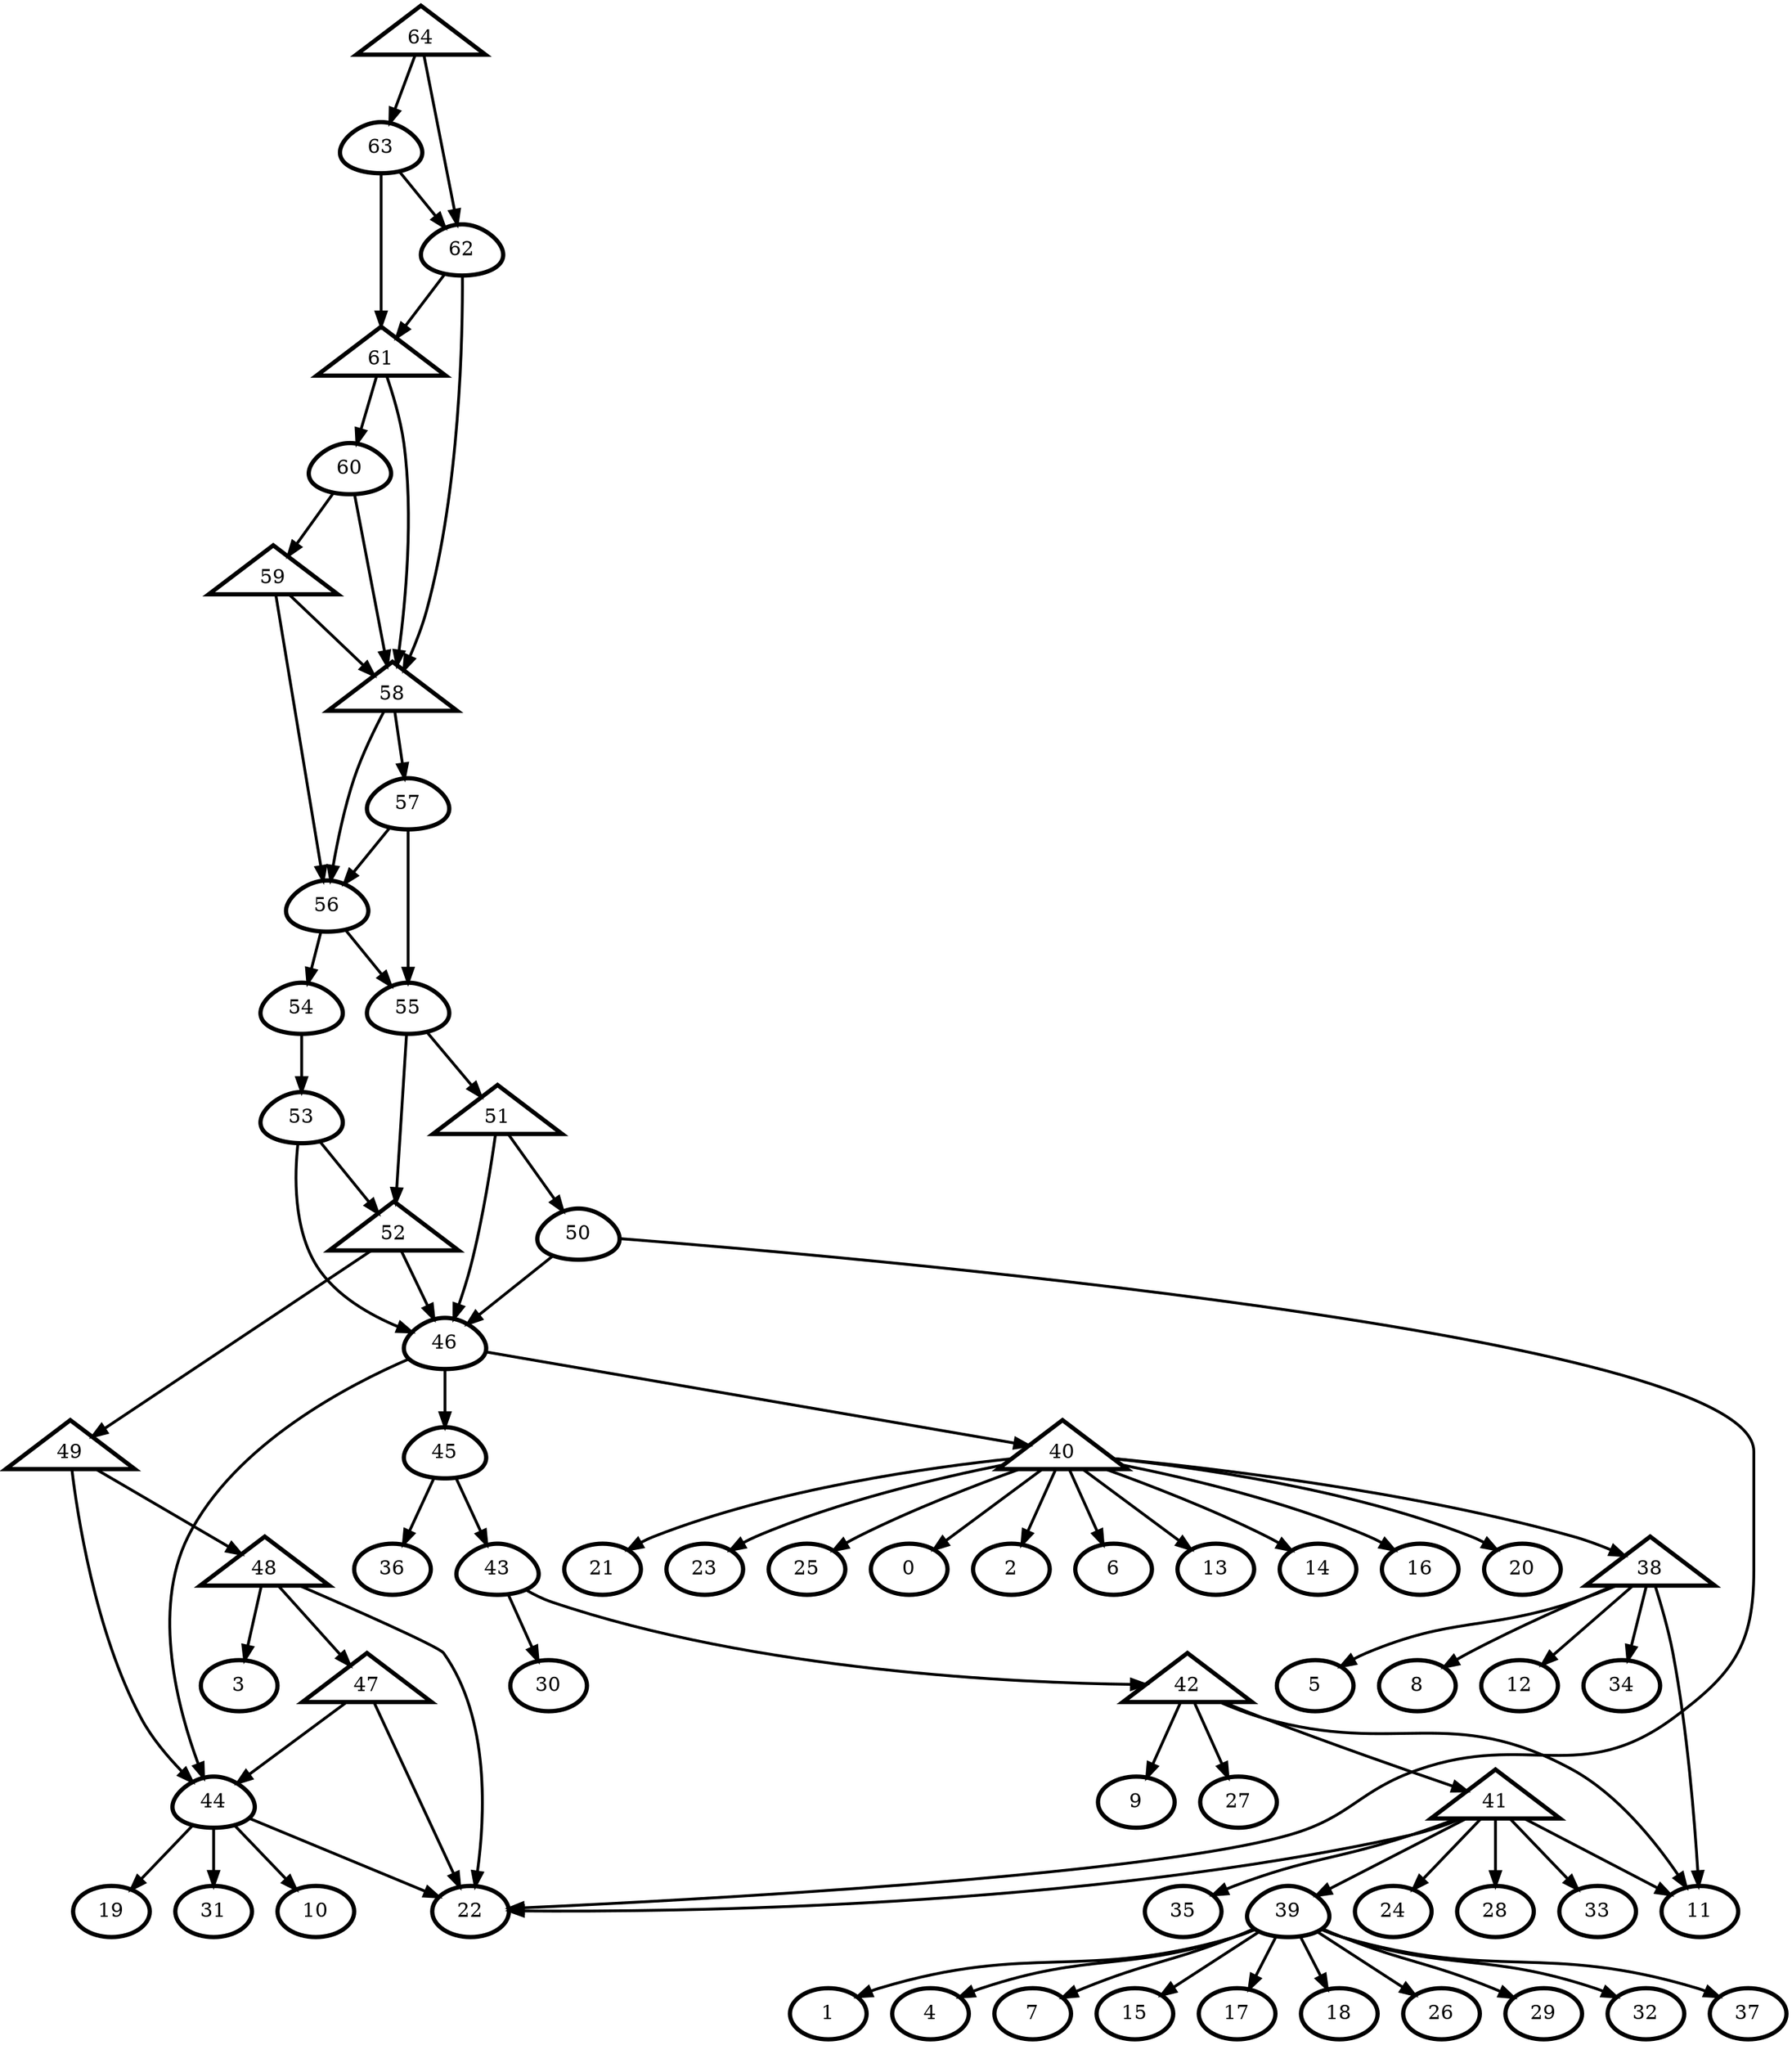 digraph G {
    0 [penwidth=3,label="0"]
    1 [penwidth=3,label="1"]
    2 [penwidth=3,label="2"]
    3 [penwidth=3,label="3"]
    4 [penwidth=3,label="4"]
    5 [penwidth=3,label="5"]
    6 [penwidth=3,label="6"]
    7 [penwidth=3,label="7"]
    8 [penwidth=3,label="8"]
    9 [penwidth=3,label="9"]
    10 [penwidth=3,label="10"]
    11 [penwidth=3,label="11"]
    12 [penwidth=3,label="12"]
    13 [penwidth=3,label="13"]
    14 [penwidth=3,label="14"]
    15 [penwidth=3,label="15"]
    16 [penwidth=3,label="16"]
    17 [penwidth=3,label="17"]
    18 [penwidth=3,label="18"]
    19 [penwidth=3,label="19"]
    20 [penwidth=3,label="20"]
    21 [penwidth=3,label="21"]
    22 [penwidth=3,label="22"]
    23 [penwidth=3,label="23"]
    24 [penwidth=3,label="24"]
    25 [penwidth=3,label="25"]
    26 [penwidth=3,label="26"]
    27 [penwidth=3,label="27"]
    28 [penwidth=3,label="28"]
    29 [penwidth=3,label="29"]
    30 [penwidth=3,label="30"]
    31 [penwidth=3,label="31"]
    32 [penwidth=3,label="32"]
    33 [penwidth=3,label="33"]
    34 [penwidth=3,label="34"]
    35 [penwidth=3,label="35"]
    36 [penwidth=3,label="36"]
    37 [penwidth=3,label="37"]
    38 [penwidth=3,label="39",shape = "egg"]
    39 [penwidth=3,label="43",shape = "egg"]
    40 [penwidth=3,label="44",shape = "egg"]
    41 [penwidth=3,label="45",shape = "egg"]
    42 [penwidth=3,label="46",shape = "egg"]
    43 [penwidth=3,label="50",shape = "egg"]
    44 [penwidth=3,label="53",shape = "egg"]
    45 [penwidth=3,label="54",shape = "egg"]
    46 [penwidth=3,label="55",shape = "egg"]
    47 [penwidth=3,label="56",shape = "egg"]
    48 [penwidth=3,label="57",shape = "egg"]
    49 [penwidth=3,label="60",shape = "egg"]
    50 [penwidth=3,label="62",shape = "egg"]
    51 [penwidth=3,label="63",shape = "egg"]
    52 [penwidth=3,label="38",shape = "triangle"]
    53 [penwidth=3,label="40",shape = "triangle"]
    54 [penwidth=3,label="41",shape = "triangle"]
    55 [penwidth=3,label="42",shape = "triangle"]
    56 [penwidth=3,label="47",shape = "triangle"]
    57 [penwidth=3,label="48",shape = "triangle"]
    58 [penwidth=3,label="49",shape = "triangle"]
    59 [penwidth=3,label="51",shape = "triangle"]
    60 [penwidth=3,label="52",shape = "triangle"]
    61 [penwidth=3,label="58",shape = "triangle"]
    62 [penwidth=3,label="59",shape = "triangle"]
    63 [penwidth=3,label="61",shape = "triangle"]
    64 [penwidth=3,label="64",shape = "triangle"]

    52 -> 5 [penwidth=2]
    52 -> 11 [penwidth=2]
    52 -> 8 [penwidth=2]
    52 -> 34 [penwidth=2]
    52 -> 12 [penwidth=2]
    38 -> 29 [penwidth=2]
    38 -> 18 [penwidth=2]
    38 -> 7 [penwidth=2]
    38 -> 37 [penwidth=2]
    38 -> 15 [penwidth=2]
    38 -> 17 [penwidth=2]
    38 -> 4 [penwidth=2]
    38 -> 1 [penwidth=2]
    38 -> 26 [penwidth=2]
    38 -> 32 [penwidth=2]
    53 -> 13 [penwidth=2]
    53 -> 20 [penwidth=2]
    53 -> 6 [penwidth=2]
    53 -> 23 [penwidth=2]
    53 -> 25 [penwidth=2]
    53 -> 21 [penwidth=2]
    53 -> 16 [penwidth=2]
    53 -> 0 [penwidth=2]
    53 -> 14 [penwidth=2]
    53 -> 52 [penwidth=2]
    53 -> 2 [penwidth=2]
    54 -> 24 [penwidth=2]
    54 -> 38 [penwidth=2]
    54 -> 11 [penwidth=2]
    54 -> 33 [penwidth=2]
    54 -> 28 [penwidth=2]
    54 -> 35 [penwidth=2]
    54 -> 22 [penwidth=2]
    55 -> 9 [penwidth=2]
    55 -> 27 [penwidth=2]
    55 -> 11 [penwidth=2]
    55 -> 54 [penwidth=2]
    39 -> 30 [penwidth=2]
    39 -> 55 [penwidth=2]
    40 -> 10 [penwidth=2]
    40 -> 19 [penwidth=2]
    40 -> 31 [penwidth=2]
    40 -> 22 [penwidth=2]
    41 -> 36 [penwidth=2]
    41 -> 39 [penwidth=2]
    42 -> 41 [penwidth=2]
    42 -> 40 [penwidth=2]
    42 -> 53 [penwidth=2]
    56 -> 22 [penwidth=2]
    56 -> 40 [penwidth=2]
    57 -> 56 [penwidth=2]
    57 -> 3 [penwidth=2]
    57 -> 22 [penwidth=2]
    58 -> 40 [penwidth=2]
    58 -> 57 [penwidth=2]
    43 -> 42 [penwidth=2]
    43 -> 22 [penwidth=2]
    59 -> 43 [penwidth=2]
    59 -> 42 [penwidth=2]
    60 -> 42 [penwidth=2]
    60 -> 58 [penwidth=2]
    44 -> 60 [penwidth=2]
    44 -> 42 [penwidth=2]
    45 -> 44 [penwidth=2]
    46 -> 59 [penwidth=2]
    46 -> 60 [penwidth=2]
    47 -> 46 [penwidth=2]
    47 -> 45 [penwidth=2]
    48 -> 47 [penwidth=2]
    48 -> 46 [penwidth=2]
    61 -> 47 [penwidth=2]
    61 -> 48 [penwidth=2]
    62 -> 61 [penwidth=2]
    62 -> 47 [penwidth=2]
    49 -> 61 [penwidth=2]
    49 -> 62 [penwidth=2]
    63 -> 61 [penwidth=2]
    63 -> 49 [penwidth=2]
    50 -> 61 [penwidth=2]
    50 -> 63 [penwidth=2]
    51 -> 63 [penwidth=2]
    51 -> 50 [penwidth=2]
    64 -> 51 [penwidth=2]
    64 -> 50 [penwidth=2]
}